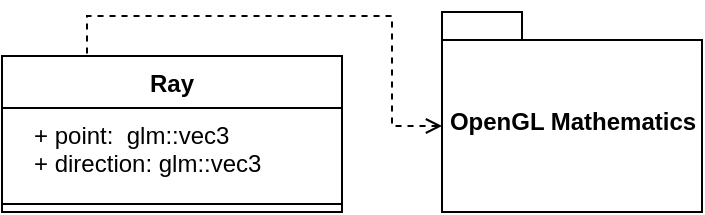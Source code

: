 <mxfile version="14.1.8" type="device"><diagram id="AgwbqamLigH1omyX-MtH" name="Page-1"><mxGraphModel dx="1086" dy="806" grid="1" gridSize="10" guides="1" tooltips="1" connect="1" arrows="1" fold="1" page="1" pageScale="1" pageWidth="827" pageHeight="1169" math="0" shadow="0"><root><mxCell id="0"/><mxCell id="1" parent="0"/><mxCell id="2BkEjm4cGbfAW5b1YTdr-1" value="Ray" style="swimlane;fontStyle=1;align=center;verticalAlign=top;childLayout=stackLayout;horizontal=1;startSize=26;horizontalStack=0;resizeParent=1;resizeParentMax=0;resizeLast=0;collapsible=1;marginBottom=0;" parent="1" vertex="1"><mxGeometry x="380" y="330" width="170" height="78" as="geometry"/></mxCell><mxCell id="2BkEjm4cGbfAW5b1YTdr-2" value="   + point:  glm::vec3&#10;   + direction: glm::vec3" style="text;strokeColor=none;fillColor=none;align=left;verticalAlign=top;spacingLeft=4;spacingRight=4;overflow=hidden;rotatable=0;points=[[0,0.5],[1,0.5]];portConstraint=eastwest;" parent="2BkEjm4cGbfAW5b1YTdr-1" vertex="1"><mxGeometry y="26" width="170" height="44" as="geometry"/></mxCell><mxCell id="2BkEjm4cGbfAW5b1YTdr-3" value="" style="line;strokeWidth=1;fillColor=none;align=left;verticalAlign=middle;spacingTop=-1;spacingLeft=3;spacingRight=3;rotatable=0;labelPosition=right;points=[];portConstraint=eastwest;" parent="2BkEjm4cGbfAW5b1YTdr-1" vertex="1"><mxGeometry y="70" width="170" height="8" as="geometry"/></mxCell><mxCell id="2BkEjm4cGbfAW5b1YTdr-5" style="edgeStyle=orthogonalEdgeStyle;rounded=0;orthogonalLoop=1;jettySize=auto;html=1;exitX=0;exitY=0;exitDx=0;exitDy=57;exitPerimeter=0;entryX=0.25;entryY=0;entryDx=0;entryDy=0;endArrow=none;endFill=0;dashed=1;startArrow=open;startFill=0;" parent="1" source="2BkEjm4cGbfAW5b1YTdr-6" target="2BkEjm4cGbfAW5b1YTdr-1" edge="1"><mxGeometry relative="1" as="geometry"/></mxCell><mxCell id="2BkEjm4cGbfAW5b1YTdr-6" value="OpenGL Mathematics" style="shape=folder;fontStyle=1;spacingTop=10;tabWidth=40;tabHeight=14;tabPosition=left;html=1;" parent="1" vertex="1"><mxGeometry x="600" y="308" width="130" height="100" as="geometry"/></mxCell></root></mxGraphModel></diagram></mxfile>